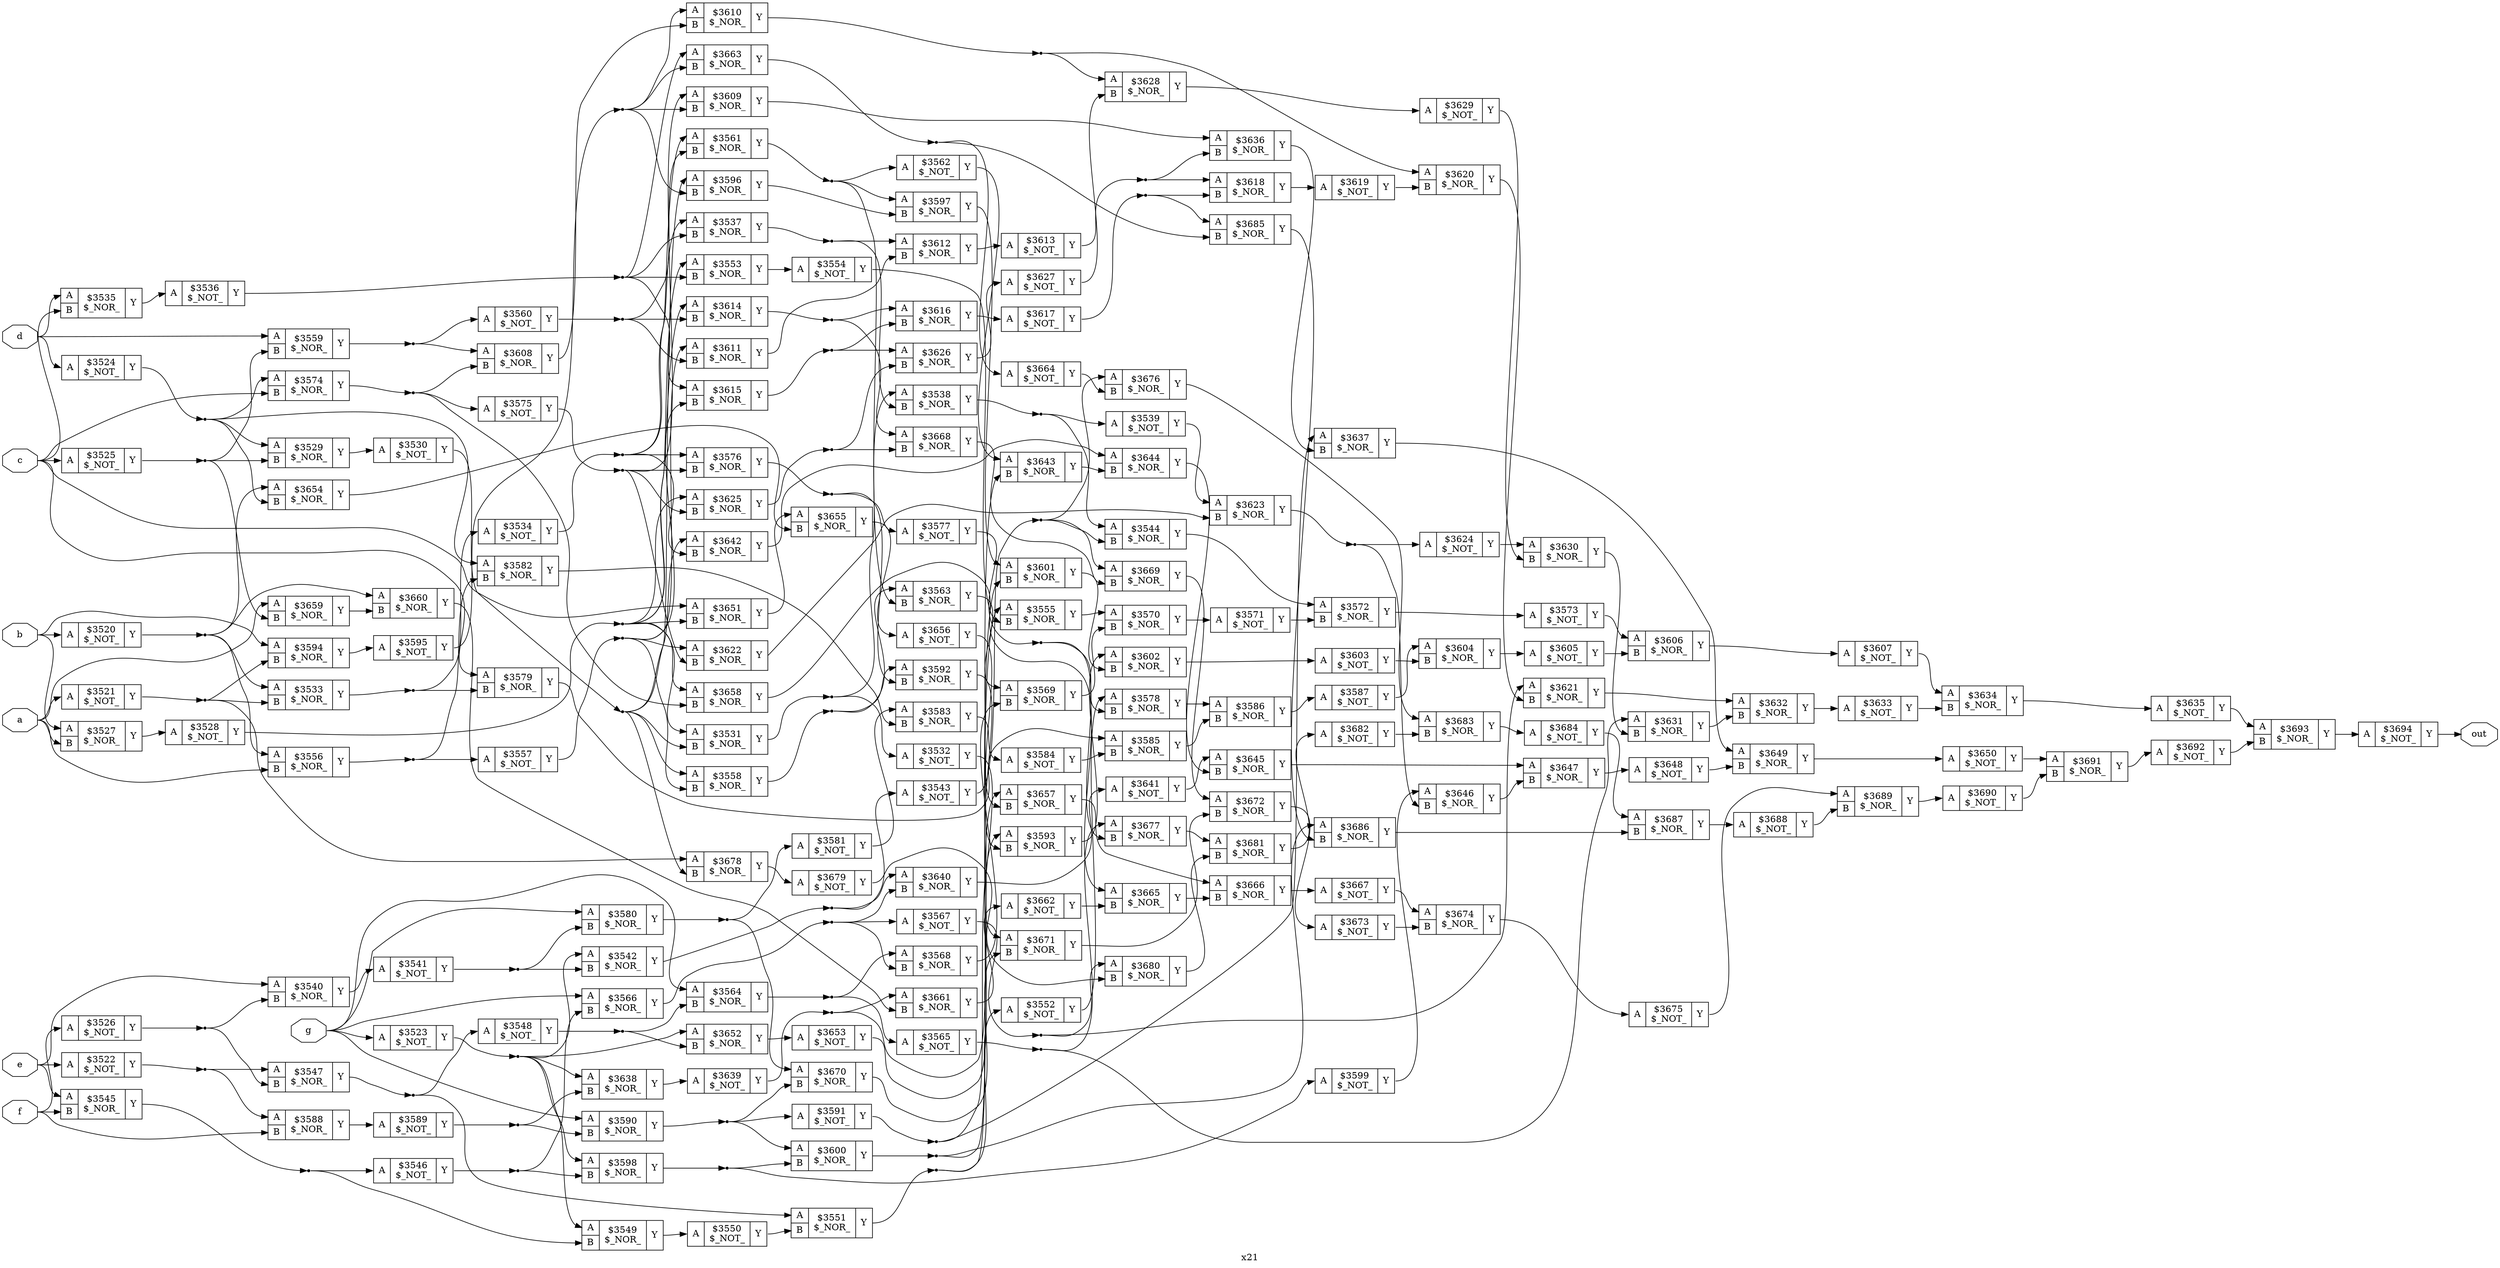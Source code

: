 digraph "x21" {
label="x21";
rankdir="LR";
remincross=true;
n175 [ shape=octagon, label="a", color="black", fontcolor="black" ];
n176 [ shape=octagon, label="b", color="black", fontcolor="black" ];
n177 [ shape=octagon, label="c", color="black", fontcolor="black" ];
n178 [ shape=octagon, label="d", color="black", fontcolor="black" ];
n179 [ shape=octagon, label="e", color="black", fontcolor="black" ];
n180 [ shape=octagon, label="f", color="black", fontcolor="black" ];
n181 [ shape=octagon, label="g", color="black", fontcolor="black" ];
n182 [ shape=octagon, label="out", color="black", fontcolor="black" ];
c185 [ shape=record, label="{{<p183> A}|$3520\n$_NOT_|{<p184> Y}}" ];
c186 [ shape=record, label="{{<p183> A}|$3521\n$_NOT_|{<p184> Y}}" ];
c187 [ shape=record, label="{{<p183> A}|$3522\n$_NOT_|{<p184> Y}}" ];
c188 [ shape=record, label="{{<p183> A}|$3523\n$_NOT_|{<p184> Y}}" ];
c189 [ shape=record, label="{{<p183> A}|$3524\n$_NOT_|{<p184> Y}}" ];
c190 [ shape=record, label="{{<p183> A}|$3525\n$_NOT_|{<p184> Y}}" ];
c191 [ shape=record, label="{{<p183> A}|$3526\n$_NOT_|{<p184> Y}}" ];
c193 [ shape=record, label="{{<p183> A|<p192> B}|$3527\n$_NOR_|{<p184> Y}}" ];
c194 [ shape=record, label="{{<p183> A}|$3528\n$_NOT_|{<p184> Y}}" ];
c195 [ shape=record, label="{{<p183> A|<p192> B}|$3529\n$_NOR_|{<p184> Y}}" ];
c196 [ shape=record, label="{{<p183> A}|$3530\n$_NOT_|{<p184> Y}}" ];
c197 [ shape=record, label="{{<p183> A|<p192> B}|$3531\n$_NOR_|{<p184> Y}}" ];
c198 [ shape=record, label="{{<p183> A}|$3532\n$_NOT_|{<p184> Y}}" ];
c199 [ shape=record, label="{{<p183> A|<p192> B}|$3533\n$_NOR_|{<p184> Y}}" ];
c200 [ shape=record, label="{{<p183> A}|$3534\n$_NOT_|{<p184> Y}}" ];
c201 [ shape=record, label="{{<p183> A|<p192> B}|$3535\n$_NOR_|{<p184> Y}}" ];
c202 [ shape=record, label="{{<p183> A}|$3536\n$_NOT_|{<p184> Y}}" ];
c203 [ shape=record, label="{{<p183> A|<p192> B}|$3537\n$_NOR_|{<p184> Y}}" ];
c204 [ shape=record, label="{{<p183> A|<p192> B}|$3538\n$_NOR_|{<p184> Y}}" ];
c205 [ shape=record, label="{{<p183> A}|$3539\n$_NOT_|{<p184> Y}}" ];
c206 [ shape=record, label="{{<p183> A|<p192> B}|$3540\n$_NOR_|{<p184> Y}}" ];
c207 [ shape=record, label="{{<p183> A}|$3541\n$_NOT_|{<p184> Y}}" ];
c208 [ shape=record, label="{{<p183> A|<p192> B}|$3542\n$_NOR_|{<p184> Y}}" ];
c209 [ shape=record, label="{{<p183> A}|$3543\n$_NOT_|{<p184> Y}}" ];
c210 [ shape=record, label="{{<p183> A|<p192> B}|$3544\n$_NOR_|{<p184> Y}}" ];
c211 [ shape=record, label="{{<p183> A|<p192> B}|$3545\n$_NOR_|{<p184> Y}}" ];
c212 [ shape=record, label="{{<p183> A}|$3546\n$_NOT_|{<p184> Y}}" ];
c213 [ shape=record, label="{{<p183> A|<p192> B}|$3547\n$_NOR_|{<p184> Y}}" ];
c214 [ shape=record, label="{{<p183> A}|$3548\n$_NOT_|{<p184> Y}}" ];
c215 [ shape=record, label="{{<p183> A|<p192> B}|$3549\n$_NOR_|{<p184> Y}}" ];
c216 [ shape=record, label="{{<p183> A}|$3550\n$_NOT_|{<p184> Y}}" ];
c217 [ shape=record, label="{{<p183> A|<p192> B}|$3551\n$_NOR_|{<p184> Y}}" ];
c218 [ shape=record, label="{{<p183> A}|$3552\n$_NOT_|{<p184> Y}}" ];
c219 [ shape=record, label="{{<p183> A|<p192> B}|$3553\n$_NOR_|{<p184> Y}}" ];
c220 [ shape=record, label="{{<p183> A}|$3554\n$_NOT_|{<p184> Y}}" ];
c221 [ shape=record, label="{{<p183> A|<p192> B}|$3555\n$_NOR_|{<p184> Y}}" ];
c222 [ shape=record, label="{{<p183> A|<p192> B}|$3556\n$_NOR_|{<p184> Y}}" ];
c223 [ shape=record, label="{{<p183> A}|$3557\n$_NOT_|{<p184> Y}}" ];
c224 [ shape=record, label="{{<p183> A|<p192> B}|$3558\n$_NOR_|{<p184> Y}}" ];
c225 [ shape=record, label="{{<p183> A|<p192> B}|$3559\n$_NOR_|{<p184> Y}}" ];
c226 [ shape=record, label="{{<p183> A}|$3560\n$_NOT_|{<p184> Y}}" ];
c227 [ shape=record, label="{{<p183> A|<p192> B}|$3561\n$_NOR_|{<p184> Y}}" ];
c228 [ shape=record, label="{{<p183> A}|$3562\n$_NOT_|{<p184> Y}}" ];
c229 [ shape=record, label="{{<p183> A|<p192> B}|$3563\n$_NOR_|{<p184> Y}}" ];
c230 [ shape=record, label="{{<p183> A|<p192> B}|$3564\n$_NOR_|{<p184> Y}}" ];
c231 [ shape=record, label="{{<p183> A}|$3565\n$_NOT_|{<p184> Y}}" ];
c232 [ shape=record, label="{{<p183> A|<p192> B}|$3566\n$_NOR_|{<p184> Y}}" ];
c233 [ shape=record, label="{{<p183> A}|$3567\n$_NOT_|{<p184> Y}}" ];
c234 [ shape=record, label="{{<p183> A|<p192> B}|$3568\n$_NOR_|{<p184> Y}}" ];
c235 [ shape=record, label="{{<p183> A|<p192> B}|$3569\n$_NOR_|{<p184> Y}}" ];
c236 [ shape=record, label="{{<p183> A|<p192> B}|$3570\n$_NOR_|{<p184> Y}}" ];
c237 [ shape=record, label="{{<p183> A}|$3571\n$_NOT_|{<p184> Y}}" ];
c238 [ shape=record, label="{{<p183> A|<p192> B}|$3572\n$_NOR_|{<p184> Y}}" ];
c239 [ shape=record, label="{{<p183> A}|$3573\n$_NOT_|{<p184> Y}}" ];
c240 [ shape=record, label="{{<p183> A|<p192> B}|$3574\n$_NOR_|{<p184> Y}}" ];
c241 [ shape=record, label="{{<p183> A}|$3575\n$_NOT_|{<p184> Y}}" ];
c242 [ shape=record, label="{{<p183> A|<p192> B}|$3576\n$_NOR_|{<p184> Y}}" ];
c243 [ shape=record, label="{{<p183> A}|$3577\n$_NOT_|{<p184> Y}}" ];
c244 [ shape=record, label="{{<p183> A|<p192> B}|$3578\n$_NOR_|{<p184> Y}}" ];
c245 [ shape=record, label="{{<p183> A|<p192> B}|$3579\n$_NOR_|{<p184> Y}}" ];
c246 [ shape=record, label="{{<p183> A|<p192> B}|$3580\n$_NOR_|{<p184> Y}}" ];
c247 [ shape=record, label="{{<p183> A}|$3581\n$_NOT_|{<p184> Y}}" ];
c248 [ shape=record, label="{{<p183> A|<p192> B}|$3582\n$_NOR_|{<p184> Y}}" ];
c249 [ shape=record, label="{{<p183> A|<p192> B}|$3583\n$_NOR_|{<p184> Y}}" ];
c250 [ shape=record, label="{{<p183> A}|$3584\n$_NOT_|{<p184> Y}}" ];
c251 [ shape=record, label="{{<p183> A|<p192> B}|$3585\n$_NOR_|{<p184> Y}}" ];
c252 [ shape=record, label="{{<p183> A|<p192> B}|$3586\n$_NOR_|{<p184> Y}}" ];
c253 [ shape=record, label="{{<p183> A}|$3587\n$_NOT_|{<p184> Y}}" ];
c254 [ shape=record, label="{{<p183> A|<p192> B}|$3588\n$_NOR_|{<p184> Y}}" ];
c255 [ shape=record, label="{{<p183> A}|$3589\n$_NOT_|{<p184> Y}}" ];
c256 [ shape=record, label="{{<p183> A|<p192> B}|$3590\n$_NOR_|{<p184> Y}}" ];
c257 [ shape=record, label="{{<p183> A}|$3591\n$_NOT_|{<p184> Y}}" ];
c258 [ shape=record, label="{{<p183> A|<p192> B}|$3592\n$_NOR_|{<p184> Y}}" ];
c259 [ shape=record, label="{{<p183> A|<p192> B}|$3593\n$_NOR_|{<p184> Y}}" ];
c260 [ shape=record, label="{{<p183> A|<p192> B}|$3594\n$_NOR_|{<p184> Y}}" ];
c261 [ shape=record, label="{{<p183> A}|$3595\n$_NOT_|{<p184> Y}}" ];
c262 [ shape=record, label="{{<p183> A|<p192> B}|$3596\n$_NOR_|{<p184> Y}}" ];
c263 [ shape=record, label="{{<p183> A|<p192> B}|$3597\n$_NOR_|{<p184> Y}}" ];
c264 [ shape=record, label="{{<p183> A|<p192> B}|$3598\n$_NOR_|{<p184> Y}}" ];
c265 [ shape=record, label="{{<p183> A}|$3599\n$_NOT_|{<p184> Y}}" ];
c266 [ shape=record, label="{{<p183> A|<p192> B}|$3600\n$_NOR_|{<p184> Y}}" ];
c267 [ shape=record, label="{{<p183> A|<p192> B}|$3601\n$_NOR_|{<p184> Y}}" ];
c268 [ shape=record, label="{{<p183> A|<p192> B}|$3602\n$_NOR_|{<p184> Y}}" ];
c269 [ shape=record, label="{{<p183> A}|$3603\n$_NOT_|{<p184> Y}}" ];
c270 [ shape=record, label="{{<p183> A|<p192> B}|$3604\n$_NOR_|{<p184> Y}}" ];
c271 [ shape=record, label="{{<p183> A}|$3605\n$_NOT_|{<p184> Y}}" ];
c272 [ shape=record, label="{{<p183> A|<p192> B}|$3606\n$_NOR_|{<p184> Y}}" ];
c273 [ shape=record, label="{{<p183> A}|$3607\n$_NOT_|{<p184> Y}}" ];
c274 [ shape=record, label="{{<p183> A|<p192> B}|$3608\n$_NOR_|{<p184> Y}}" ];
c275 [ shape=record, label="{{<p183> A|<p192> B}|$3609\n$_NOR_|{<p184> Y}}" ];
c276 [ shape=record, label="{{<p183> A|<p192> B}|$3610\n$_NOR_|{<p184> Y}}" ];
c277 [ shape=record, label="{{<p183> A|<p192> B}|$3611\n$_NOR_|{<p184> Y}}" ];
c278 [ shape=record, label="{{<p183> A|<p192> B}|$3612\n$_NOR_|{<p184> Y}}" ];
c279 [ shape=record, label="{{<p183> A}|$3613\n$_NOT_|{<p184> Y}}" ];
c280 [ shape=record, label="{{<p183> A|<p192> B}|$3614\n$_NOR_|{<p184> Y}}" ];
c281 [ shape=record, label="{{<p183> A|<p192> B}|$3615\n$_NOR_|{<p184> Y}}" ];
c282 [ shape=record, label="{{<p183> A|<p192> B}|$3616\n$_NOR_|{<p184> Y}}" ];
c283 [ shape=record, label="{{<p183> A}|$3617\n$_NOT_|{<p184> Y}}" ];
c284 [ shape=record, label="{{<p183> A|<p192> B}|$3618\n$_NOR_|{<p184> Y}}" ];
c285 [ shape=record, label="{{<p183> A}|$3619\n$_NOT_|{<p184> Y}}" ];
c286 [ shape=record, label="{{<p183> A|<p192> B}|$3620\n$_NOR_|{<p184> Y}}" ];
c287 [ shape=record, label="{{<p183> A|<p192> B}|$3621\n$_NOR_|{<p184> Y}}" ];
c288 [ shape=record, label="{{<p183> A|<p192> B}|$3622\n$_NOR_|{<p184> Y}}" ];
c289 [ shape=record, label="{{<p183> A|<p192> B}|$3623\n$_NOR_|{<p184> Y}}" ];
c290 [ shape=record, label="{{<p183> A}|$3624\n$_NOT_|{<p184> Y}}" ];
c291 [ shape=record, label="{{<p183> A|<p192> B}|$3625\n$_NOR_|{<p184> Y}}" ];
c292 [ shape=record, label="{{<p183> A|<p192> B}|$3626\n$_NOR_|{<p184> Y}}" ];
c293 [ shape=record, label="{{<p183> A}|$3627\n$_NOT_|{<p184> Y}}" ];
c294 [ shape=record, label="{{<p183> A|<p192> B}|$3628\n$_NOR_|{<p184> Y}}" ];
c295 [ shape=record, label="{{<p183> A}|$3629\n$_NOT_|{<p184> Y}}" ];
c296 [ shape=record, label="{{<p183> A|<p192> B}|$3630\n$_NOR_|{<p184> Y}}" ];
c297 [ shape=record, label="{{<p183> A|<p192> B}|$3631\n$_NOR_|{<p184> Y}}" ];
c298 [ shape=record, label="{{<p183> A|<p192> B}|$3632\n$_NOR_|{<p184> Y}}" ];
c299 [ shape=record, label="{{<p183> A}|$3633\n$_NOT_|{<p184> Y}}" ];
c300 [ shape=record, label="{{<p183> A|<p192> B}|$3634\n$_NOR_|{<p184> Y}}" ];
c301 [ shape=record, label="{{<p183> A}|$3635\n$_NOT_|{<p184> Y}}" ];
c302 [ shape=record, label="{{<p183> A|<p192> B}|$3636\n$_NOR_|{<p184> Y}}" ];
c303 [ shape=record, label="{{<p183> A|<p192> B}|$3637\n$_NOR_|{<p184> Y}}" ];
c304 [ shape=record, label="{{<p183> A|<p192> B}|$3638\n$_NOR_|{<p184> Y}}" ];
c305 [ shape=record, label="{{<p183> A}|$3639\n$_NOT_|{<p184> Y}}" ];
c306 [ shape=record, label="{{<p183> A|<p192> B}|$3640\n$_NOR_|{<p184> Y}}" ];
c307 [ shape=record, label="{{<p183> A}|$3641\n$_NOT_|{<p184> Y}}" ];
c308 [ shape=record, label="{{<p183> A|<p192> B}|$3642\n$_NOR_|{<p184> Y}}" ];
c309 [ shape=record, label="{{<p183> A|<p192> B}|$3643\n$_NOR_|{<p184> Y}}" ];
c310 [ shape=record, label="{{<p183> A|<p192> B}|$3644\n$_NOR_|{<p184> Y}}" ];
c311 [ shape=record, label="{{<p183> A|<p192> B}|$3645\n$_NOR_|{<p184> Y}}" ];
c312 [ shape=record, label="{{<p183> A|<p192> B}|$3646\n$_NOR_|{<p184> Y}}" ];
c313 [ shape=record, label="{{<p183> A|<p192> B}|$3647\n$_NOR_|{<p184> Y}}" ];
c314 [ shape=record, label="{{<p183> A}|$3648\n$_NOT_|{<p184> Y}}" ];
c315 [ shape=record, label="{{<p183> A|<p192> B}|$3649\n$_NOR_|{<p184> Y}}" ];
c316 [ shape=record, label="{{<p183> A}|$3650\n$_NOT_|{<p184> Y}}" ];
c317 [ shape=record, label="{{<p183> A|<p192> B}|$3651\n$_NOR_|{<p184> Y}}" ];
c318 [ shape=record, label="{{<p183> A|<p192> B}|$3652\n$_NOR_|{<p184> Y}}" ];
c319 [ shape=record, label="{{<p183> A}|$3653\n$_NOT_|{<p184> Y}}" ];
c320 [ shape=record, label="{{<p183> A|<p192> B}|$3654\n$_NOR_|{<p184> Y}}" ];
c321 [ shape=record, label="{{<p183> A|<p192> B}|$3655\n$_NOR_|{<p184> Y}}" ];
c322 [ shape=record, label="{{<p183> A}|$3656\n$_NOT_|{<p184> Y}}" ];
c323 [ shape=record, label="{{<p183> A|<p192> B}|$3657\n$_NOR_|{<p184> Y}}" ];
c324 [ shape=record, label="{{<p183> A|<p192> B}|$3658\n$_NOR_|{<p184> Y}}" ];
c325 [ shape=record, label="{{<p183> A|<p192> B}|$3659\n$_NOR_|{<p184> Y}}" ];
c326 [ shape=record, label="{{<p183> A|<p192> B}|$3660\n$_NOR_|{<p184> Y}}" ];
c327 [ shape=record, label="{{<p183> A|<p192> B}|$3661\n$_NOR_|{<p184> Y}}" ];
c328 [ shape=record, label="{{<p183> A}|$3662\n$_NOT_|{<p184> Y}}" ];
c329 [ shape=record, label="{{<p183> A|<p192> B}|$3663\n$_NOR_|{<p184> Y}}" ];
c330 [ shape=record, label="{{<p183> A}|$3664\n$_NOT_|{<p184> Y}}" ];
c331 [ shape=record, label="{{<p183> A|<p192> B}|$3665\n$_NOR_|{<p184> Y}}" ];
c332 [ shape=record, label="{{<p183> A|<p192> B}|$3666\n$_NOR_|{<p184> Y}}" ];
c333 [ shape=record, label="{{<p183> A}|$3667\n$_NOT_|{<p184> Y}}" ];
c334 [ shape=record, label="{{<p183> A|<p192> B}|$3668\n$_NOR_|{<p184> Y}}" ];
c335 [ shape=record, label="{{<p183> A|<p192> B}|$3669\n$_NOR_|{<p184> Y}}" ];
c336 [ shape=record, label="{{<p183> A|<p192> B}|$3670\n$_NOR_|{<p184> Y}}" ];
c337 [ shape=record, label="{{<p183> A|<p192> B}|$3671\n$_NOR_|{<p184> Y}}" ];
c338 [ shape=record, label="{{<p183> A|<p192> B}|$3672\n$_NOR_|{<p184> Y}}" ];
c339 [ shape=record, label="{{<p183> A}|$3673\n$_NOT_|{<p184> Y}}" ];
c340 [ shape=record, label="{{<p183> A|<p192> B}|$3674\n$_NOR_|{<p184> Y}}" ];
c341 [ shape=record, label="{{<p183> A}|$3675\n$_NOT_|{<p184> Y}}" ];
c342 [ shape=record, label="{{<p183> A|<p192> B}|$3676\n$_NOR_|{<p184> Y}}" ];
c343 [ shape=record, label="{{<p183> A|<p192> B}|$3677\n$_NOR_|{<p184> Y}}" ];
c344 [ shape=record, label="{{<p183> A|<p192> B}|$3678\n$_NOR_|{<p184> Y}}" ];
c345 [ shape=record, label="{{<p183> A}|$3679\n$_NOT_|{<p184> Y}}" ];
c346 [ shape=record, label="{{<p183> A|<p192> B}|$3680\n$_NOR_|{<p184> Y}}" ];
c347 [ shape=record, label="{{<p183> A|<p192> B}|$3681\n$_NOR_|{<p184> Y}}" ];
c348 [ shape=record, label="{{<p183> A}|$3682\n$_NOT_|{<p184> Y}}" ];
c349 [ shape=record, label="{{<p183> A|<p192> B}|$3683\n$_NOR_|{<p184> Y}}" ];
c350 [ shape=record, label="{{<p183> A}|$3684\n$_NOT_|{<p184> Y}}" ];
c351 [ shape=record, label="{{<p183> A|<p192> B}|$3685\n$_NOR_|{<p184> Y}}" ];
c352 [ shape=record, label="{{<p183> A|<p192> B}|$3686\n$_NOR_|{<p184> Y}}" ];
c353 [ shape=record, label="{{<p183> A|<p192> B}|$3687\n$_NOR_|{<p184> Y}}" ];
c354 [ shape=record, label="{{<p183> A}|$3688\n$_NOT_|{<p184> Y}}" ];
c355 [ shape=record, label="{{<p183> A|<p192> B}|$3689\n$_NOR_|{<p184> Y}}" ];
c356 [ shape=record, label="{{<p183> A}|$3690\n$_NOT_|{<p184> Y}}" ];
c357 [ shape=record, label="{{<p183> A|<p192> B}|$3691\n$_NOR_|{<p184> Y}}" ];
c358 [ shape=record, label="{{<p183> A}|$3692\n$_NOT_|{<p184> Y}}" ];
c359 [ shape=record, label="{{<p183> A|<p192> B}|$3693\n$_NOR_|{<p184> Y}}" ];
c360 [ shape=record, label="{{<p183> A}|$3694\n$_NOT_|{<p184> Y}}" ];
c277:p184:e -> c278:p192:w [color="black", label=""];
c286:p184:e -> c287:p192:w [color="black", label=""];
n100 [ shape=point ];
c203:p184:e -> n100:w [color="black", label=""];
n100:e -> c204:p192:w [color="black", label=""];
n100:e -> c278:p183:w [color="black", label=""];
n101 [ shape=point ];
c204:p184:e -> n101:w [color="black", label=""];
n101:e -> c205:p183:w [color="black", label=""];
n101:e -> c210:p183:w [color="black", label=""];
c205:p184:e -> c289:p183:w [color="black", label=""];
c206:p184:e -> c207:p183:w [color="black", label=""];
n104 [ shape=point ];
c207:p184:e -> n104:w [color="black", label=""];
n104:e -> c208:p192:w [color="black", label=""];
n104:e -> c246:p192:w [color="black", label=""];
n105 [ shape=point ];
c208:p184:e -> n105:w [color="black", label=""];
n105:e -> c209:p183:w [color="black", label=""];
n105:e -> c306:p183:w [color="black", label=""];
n106 [ shape=point ];
c209:p184:e -> n106:w [color="black", label=""];
n106:e -> c210:p192:w [color="black", label=""];
n106:e -> c335:p183:w [color="black", label=""];
n106:e -> c342:p183:w [color="black", label=""];
c210:p184:e -> c238:p183:w [color="black", label=""];
n108 [ shape=point ];
c211:p184:e -> n108:w [color="black", label=""];
n108:e -> c212:p183:w [color="black", label=""];
n108:e -> c215:p192:w [color="black", label=""];
n109 [ shape=point ];
c212:p184:e -> n109:w [color="black", label=""];
n109:e -> c232:p192:w [color="black", label=""];
n109:e -> c264:p192:w [color="black", label=""];
n11 [ shape=point ];
c186:p184:e -> n11:w [color="black", label=""];
n11:e -> c199:p192:w [color="black", label=""];
n11:e -> c260:p192:w [color="black", label=""];
n11:e -> c344:p183:w [color="black", label=""];
n110 [ shape=point ];
c213:p184:e -> n110:w [color="black", label=""];
n110:e -> c214:p183:w [color="black", label=""];
n110:e -> c217:p183:w [color="black", label=""];
n111 [ shape=point ];
c214:p184:e -> n111:w [color="black", label=""];
n111:e -> c230:p192:w [color="black", label=""];
n111:e -> c318:p192:w [color="black", label=""];
c215:p184:e -> c216:p183:w [color="black", label=""];
c216:p184:e -> c217:p192:w [color="black", label=""];
n114 [ shape=point ];
c217:p184:e -> n114:w [color="black", label=""];
n114:e -> c218:p183:w [color="black", label=""];
n114:e -> c221:p183:w [color="black", label=""];
c218:p184:e -> c244:p183:w [color="black", label=""];
c219:p184:e -> c220:p183:w [color="black", label=""];
c220:p184:e -> c221:p192:w [color="black", label=""];
c221:p184:e -> c236:p183:w [color="black", label=""];
n119 [ shape=point ];
c222:p184:e -> n119:w [color="black", label=""];
n119:e -> c223:p183:w [color="black", label=""];
n119:e -> c248:p192:w [color="black", label=""];
c287:p184:e -> c298:p183:w [color="black", label=""];
n120 [ shape=point ];
c223:p184:e -> n120:w [color="black", label=""];
n120:e -> c224:p192:w [color="black", label=""];
n120:e -> c277:p183:w [color="black", label=""];
n120:e -> c281:p192:w [color="black", label=""];
n120:e -> c288:p183:w [color="black", label=""];
n121 [ shape=point ];
c224:p184:e -> n121:w [color="black", label=""];
n121:e -> c229:p183:w [color="black", label=""];
n121:e -> c258:p183:w [color="black", label=""];
n122 [ shape=point ];
c225:p184:e -> n122:w [color="black", label=""];
n122:e -> c226:p183:w [color="black", label=""];
n122:e -> c274:p183:w [color="black", label=""];
n123 [ shape=point ];
c226:p184:e -> n123:w [color="black", label=""];
n123:e -> c227:p192:w [color="black", label=""];
n123:e -> c277:p192:w [color="black", label=""];
n123:e -> c280:p192:w [color="black", label=""];
n124 [ shape=point ];
c227:p184:e -> n124:w [color="black", label=""];
n124:e -> c228:p183:w [color="black", label=""];
n124:e -> c229:p192:w [color="black", label=""];
n124:e -> c263:p183:w [color="black", label=""];
c228:p184:e -> c309:p183:w [color="black", label=""];
c229:p184:e -> c235:p183:w [color="black", label=""];
n127 [ shape=point ];
c230:p184:e -> n127:w [color="black", label=""];
n127:e -> c231:p183:w [color="black", label=""];
n127:e -> c234:p183:w [color="black", label=""];
n128 [ shape=point ];
c231:p184:e -> n128:w [color="black", label=""];
n128:e -> c297:p183:w [color="black", label=""];
n128:e -> c343:p183:w [color="black", label=""];
n129 [ shape=point ];
c232:p184:e -> n129:w [color="black", label=""];
n129:e -> c233:p183:w [color="black", label=""];
n129:e -> c234:p192:w [color="black", label=""];
n129:e -> c306:p192:w [color="black", label=""];
c288:p184:e -> c289:p192:w [color="black", label=""];
n130 [ shape=point ];
c233:p184:e -> n130:w [color="black", label=""];
n130:e -> c287:p183:w [color="black", label=""];
n130:e -> c346:p183:w [color="black", label=""];
c234:p184:e -> c235:p192:w [color="black", label=""];
c235:p184:e -> c236:p192:w [color="black", label=""];
c236:p184:e -> c237:p183:w [color="black", label=""];
c237:p184:e -> c238:p192:w [color="black", label=""];
c238:p184:e -> c239:p183:w [color="black", label=""];
c239:p184:e -> c272:p183:w [color="black", label=""];
n137 [ shape=point ];
c240:p184:e -> n137:w [color="black", label=""];
n137:e -> c241:p183:w [color="black", label=""];
n137:e -> c274:p192:w [color="black", label=""];
n137:e -> c324:p192:w [color="black", label=""];
n138 [ shape=point ];
c241:p184:e -> n138:w [color="black", label=""];
n138:e -> c242:p192:w [color="black", label=""];
n138:e -> c275:p183:w [color="black", label=""];
n138:e -> c288:p192:w [color="black", label=""];
n138:e -> c291:p192:w [color="black", label=""];
n139 [ shape=point ];
c242:p184:e -> n139:w [color="black", label=""];
n139:e -> c243:p183:w [color="black", label=""];
n139:e -> c258:p192:w [color="black", label=""];
n14 [ shape=point ];
c289:p184:e -> n14:w [color="black", label=""];
n14:e -> c290:p183:w [color="black", label=""];
n14:e -> c312:p192:w [color="black", label=""];
n140 [ shape=point ];
c243:p184:e -> n140:w [color="black", label=""];
n140:e -> c244:p192:w [color="black", label=""];
n140:e -> c343:p192:w [color="black", label=""];
c244:p184:e -> c252:p183:w [color="black", label=""];
c245:p184:e -> c251:p183:w [color="black", label=""];
n143 [ shape=point ];
c246:p184:e -> n143:w [color="black", label=""];
n143:e -> c247:p183:w [color="black", label=""];
n143:e -> c336:p183:w [color="black", label=""];
c247:p184:e -> c249:p183:w [color="black", label=""];
c248:p184:e -> c249:p192:w [color="black", label=""];
c249:p184:e -> c250:p183:w [color="black", label=""];
c250:p184:e -> c251:p192:w [color="black", label=""];
c251:p184:e -> c252:p192:w [color="black", label=""];
c252:p184:e -> c253:p183:w [color="black", label=""];
c290:p184:e -> c296:p183:w [color="black", label=""];
c253:p184:e -> c270:p183:w [color="black", label=""];
c254:p184:e -> c255:p183:w [color="black", label=""];
n152 [ shape=point ];
c255:p184:e -> n152:w [color="black", label=""];
n152:e -> c256:p192:w [color="black", label=""];
n152:e -> c304:p192:w [color="black", label=""];
n153 [ shape=point ];
c256:p184:e -> n153:w [color="black", label=""];
n153:e -> c257:p183:w [color="black", label=""];
n153:e -> c266:p183:w [color="black", label=""];
n153:e -> c336:p192:w [color="black", label=""];
n154 [ shape=point ];
c257:p184:e -> n154:w [color="black", label=""];
n154:e -> c259:p183:w [color="black", label=""];
n154:e -> c303:p183:w [color="black", label=""];
c258:p184:e -> c259:p192:w [color="black", label=""];
c259:p184:e -> c268:p183:w [color="black", label=""];
c260:p184:e -> c261:p183:w [color="black", label=""];
n158 [ shape=point ];
c261:p184:e -> n158:w [color="black", label=""];
n158:e -> c262:p192:w [color="black", label=""];
n158:e -> c275:p192:w [color="black", label=""];
n158:e -> c276:p183:w [color="black", label=""];
n158:e -> c329:p192:w [color="black", label=""];
c262:p184:e -> c263:p192:w [color="black", label=""];
n16 [ shape=point ];
c291:p184:e -> n16:w [color="black", label=""];
n16:e -> c292:p192:w [color="black", label=""];
n16:e -> c334:p192:w [color="black", label=""];
c263:p184:e -> c267:p183:w [color="black", label=""];
n161 [ shape=point ];
c264:p184:e -> n161:w [color="black", label=""];
n161:e -> c265:p183:w [color="black", label=""];
n161:e -> c266:p192:w [color="black", label=""];
c265:p184:e -> c312:p183:w [color="black", label=""];
n163 [ shape=point ];
c266:p184:e -> n163:w [color="black", label=""];
n163:e -> c267:p192:w [color="black", label=""];
n163:e -> c352:p183:w [color="black", label=""];
c267:p184:e -> c268:p192:w [color="black", label=""];
c268:p184:e -> c269:p183:w [color="black", label=""];
c269:p184:e -> c270:p192:w [color="black", label=""];
c270:p184:e -> c271:p183:w [color="black", label=""];
c271:p184:e -> c272:p192:w [color="black", label=""];
c272:p184:e -> c273:p183:w [color="black", label=""];
c292:p184:e -> c293:p183:w [color="black", label=""];
c273:p184:e -> c300:p183:w [color="black", label=""];
c274:p184:e -> c276:p192:w [color="black", label=""];
c275:p184:e -> c302:p183:w [color="black", label=""];
n173 [ shape=point ];
c276:p184:e -> n173:w [color="black", label=""];
n173:e -> c286:p183:w [color="black", label=""];
n173:e -> c294:p183:w [color="black", label=""];
n174 [ shape=point ];
c185:p184:e -> n174:w [color="black", label=""];
n174:e -> c199:p183:w [color="black", label=""];
n174:e -> c222:p183:w [color="black", label=""];
n174:e -> c320:p183:w [color="black", label=""];
n174:e -> c326:p183:w [color="black", label=""];
n175:e -> c186:p183:w [color="black", label=""];
n175:e -> c193:p192:w [color="black", label=""];
n175:e -> c222:p192:w [color="black", label=""];
n175:e -> c325:p183:w [color="black", label=""];
n176:e -> c185:p183:w [color="black", label=""];
n176:e -> c193:p183:w [color="black", label=""];
n176:e -> c260:p183:w [color="black", label=""];
n177:e -> c190:p183:w [color="black", label=""];
n177:e -> c201:p192:w [color="black", label=""];
n177:e -> c240:p192:w [color="black", label=""];
n177:e -> c245:p183:w [color="black", label=""];
n177:e -> c317:p183:w [color="black", label=""];
n178:e -> c189:p183:w [color="black", label=""];
n178:e -> c201:p183:w [color="black", label=""];
n178:e -> c225:p183:w [color="black", label=""];
n179:e -> c187:p183:w [color="black", label=""];
n179:e -> c206:p183:w [color="black", label=""];
n179:e -> c211:p183:w [color="black", label=""];
c293:p184:e -> c294:p192:w [color="black", label=""];
n180:e -> c191:p183:w [color="black", label=""];
n180:e -> c211:p192:w [color="black", label=""];
n180:e -> c254:p192:w [color="black", label=""];
n181:e -> c188:p183:w [color="black", label=""];
n181:e -> c230:p183:w [color="black", label=""];
n181:e -> c232:p183:w [color="black", label=""];
n181:e -> c246:p183:w [color="black", label=""];
n181:e -> c256:p183:w [color="black", label=""];
c360:p184:e -> n182:w [color="black", label=""];
c294:p184:e -> c295:p183:w [color="black", label=""];
c278:p184:e -> c279:p183:w [color="black", label=""];
c295:p184:e -> c296:p192:w [color="black", label=""];
c296:p184:e -> c297:p192:w [color="black", label=""];
n22 [ shape=point ];
c187:p184:e -> n22:w [color="black", label=""];
n22:e -> c213:p183:w [color="black", label=""];
n22:e -> c254:p183:w [color="black", label=""];
c297:p184:e -> c298:p192:w [color="black", label=""];
c298:p184:e -> c299:p183:w [color="black", label=""];
c299:p184:e -> c300:p192:w [color="black", label=""];
c300:p184:e -> c301:p183:w [color="black", label=""];
c301:p184:e -> c359:p183:w [color="black", label=""];
c302:p184:e -> c303:p192:w [color="black", label=""];
c303:p184:e -> c315:p183:w [color="black", label=""];
n3 [ shape=point ];
c279:p184:e -> n3:w [color="black", label=""];
n3:e -> c284:p183:w [color="black", label=""];
n3:e -> c302:p192:w [color="black", label=""];
c304:p184:e -> c305:p183:w [color="black", label=""];
n31 [ shape=point ];
c305:p184:e -> n31:w [color="black", label=""];
n31:e -> c309:p192:w [color="black", label=""];
n31:e -> c327:p183:w [color="black", label=""];
c306:p184:e -> c307:p183:w [color="black", label=""];
n33 [ shape=point ];
c188:p184:e -> n33:w [color="black", label=""];
n33:e -> c208:p183:w [color="black", label=""];
n33:e -> c215:p183:w [color="black", label=""];
n33:e -> c264:p183:w [color="black", label=""];
n33:e -> c304:p183:w [color="black", label=""];
n33:e -> c318:p183:w [color="black", label=""];
c307:p184:e -> c311:p183:w [color="black", label=""];
c308:p184:e -> c310:p183:w [color="black", label=""];
c309:p184:e -> c310:p192:w [color="black", label=""];
c310:p184:e -> c311:p192:w [color="black", label=""];
c311:p184:e -> c313:p183:w [color="black", label=""];
c312:p184:e -> c313:p192:w [color="black", label=""];
n4 [ shape=point ];
c280:p184:e -> n4:w [color="black", label=""];
n4:e -> c282:p183:w [color="black", label=""];
n4:e -> c334:p183:w [color="black", label=""];
c313:p184:e -> c314:p183:w [color="black", label=""];
c314:p184:e -> c315:p192:w [color="black", label=""];
c315:p184:e -> c316:p183:w [color="black", label=""];
c316:p184:e -> c357:p183:w [color="black", label=""];
n44 [ shape=point ];
c189:p184:e -> n44:w [color="black", label=""];
n44:e -> c195:p183:w [color="black", label=""];
n44:e -> c240:p183:w [color="black", label=""];
n44:e -> c248:p183:w [color="black", label=""];
n44:e -> c320:p192:w [color="black", label=""];
c317:p184:e -> c321:p183:w [color="black", label=""];
c318:p184:e -> c319:p183:w [color="black", label=""];
c319:p184:e -> c323:p183:w [color="black", label=""];
c320:p184:e -> c321:p192:w [color="black", label=""];
c321:p184:e -> c322:p183:w [color="black", label=""];
n5 [ shape=point ];
c281:p184:e -> n5:w [color="black", label=""];
n5:e -> c282:p192:w [color="black", label=""];
n5:e -> c292:p183:w [color="black", label=""];
c322:p184:e -> c323:p192:w [color="black", label=""];
c323:p184:e -> c332:p183:w [color="black", label=""];
c324:p184:e -> c331:p183:w [color="black", label=""];
c325:p184:e -> c326:p192:w [color="black", label=""];
c326:p184:e -> c327:p192:w [color="black", label=""];
n55 [ shape=point ];
c190:p184:e -> n55:w [color="black", label=""];
n55:e -> c195:p192:w [color="black", label=""];
n55:e -> c225:p192:w [color="black", label=""];
n55:e -> c325:p192:w [color="black", label=""];
c327:p184:e -> c328:p183:w [color="black", label=""];
c328:p184:e -> c331:p192:w [color="black", label=""];
n58 [ shape=point ];
c329:p184:e -> n58:w [color="black", label=""];
n58:e -> c330:p183:w [color="black", label=""];
n58:e -> c351:p192:w [color="black", label=""];
c330:p184:e -> c342:p192:w [color="black", label=""];
c282:p184:e -> c283:p183:w [color="black", label=""];
c331:p184:e -> c332:p192:w [color="black", label=""];
c332:p184:e -> c333:p183:w [color="black", label=""];
c333:p184:e -> c340:p183:w [color="black", label=""];
c334:p184:e -> c335:p192:w [color="black", label=""];
c335:p184:e -> c338:p183:w [color="black", label=""];
c336:p184:e -> c337:p192:w [color="black", label=""];
n66 [ shape=point ];
c191:p184:e -> n66:w [color="black", label=""];
n66:e -> c206:p192:w [color="black", label=""];
n66:e -> c213:p192:w [color="black", label=""];
c337:p184:e -> c338:p192:w [color="black", label=""];
c338:p184:e -> c339:p183:w [color="black", label=""];
c339:p184:e -> c340:p192:w [color="black", label=""];
n7 [ shape=point ];
c283:p184:e -> n7:w [color="black", label=""];
n7:e -> c284:p192:w [color="black", label=""];
n7:e -> c351:p183:w [color="black", label=""];
c340:p184:e -> c341:p183:w [color="black", label=""];
c341:p184:e -> c355:p183:w [color="black", label=""];
c342:p184:e -> c349:p183:w [color="black", label=""];
c343:p184:e -> c347:p183:w [color="black", label=""];
c344:p184:e -> c345:p183:w [color="black", label=""];
c345:p184:e -> c346:p192:w [color="black", label=""];
c346:p184:e -> c347:p192:w [color="black", label=""];
c193:p184:e -> c194:p183:w [color="black", label=""];
c347:p184:e -> c348:p183:w [color="black", label=""];
c348:p184:e -> c349:p192:w [color="black", label=""];
c284:p184:e -> c285:p183:w [color="black", label=""];
c349:p184:e -> c350:p183:w [color="black", label=""];
c350:p184:e -> c353:p183:w [color="black", label=""];
c351:p184:e -> c352:p192:w [color="black", label=""];
c352:p184:e -> c353:p192:w [color="black", label=""];
c353:p184:e -> c354:p183:w [color="black", label=""];
c354:p184:e -> c355:p192:w [color="black", label=""];
c355:p184:e -> c356:p183:w [color="black", label=""];
c356:p184:e -> c357:p192:w [color="black", label=""];
n88 [ shape=point ];
c194:p184:e -> n88:w [color="black", label=""];
n88:e -> c197:p183:w [color="black", label=""];
n88:e -> c219:p183:w [color="black", label=""];
n88:e -> c280:p183:w [color="black", label=""];
n88:e -> c291:p183:w [color="black", label=""];
n88:e -> c317:p192:w [color="black", label=""];
n88:e -> c324:p183:w [color="black", label=""];
c357:p184:e -> c358:p183:w [color="black", label=""];
c285:p184:e -> c286:p192:w [color="black", label=""];
c358:p184:e -> c359:p192:w [color="black", label=""];
c359:p184:e -> c360:p183:w [color="black", label=""];
c195:p184:e -> c196:p183:w [color="black", label=""];
n93 [ shape=point ];
c196:p184:e -> n93:w [color="black", label=""];
n93:e -> c197:p192:w [color="black", label=""];
n93:e -> c224:p183:w [color="black", label=""];
n93:e -> c262:p183:w [color="black", label=""];
n93:e -> c308:p183:w [color="black", label=""];
n93:e -> c344:p192:w [color="black", label=""];
n94 [ shape=point ];
c197:p184:e -> n94:w [color="black", label=""];
n94:e -> c198:p183:w [color="black", label=""];
n94:e -> c204:p183:w [color="black", label=""];
c198:p184:e -> c337:p183:w [color="black", label=""];
n96 [ shape=point ];
c199:p184:e -> n96:w [color="black", label=""];
n96:e -> c200:p183:w [color="black", label=""];
n96:e -> c245:p192:w [color="black", label=""];
n97 [ shape=point ];
c200:p184:e -> n97:w [color="black", label=""];
n97:e -> c203:p183:w [color="black", label=""];
n97:e -> c227:p183:w [color="black", label=""];
n97:e -> c242:p183:w [color="black", label=""];
n97:e -> c308:p192:w [color="black", label=""];
c201:p184:e -> c202:p183:w [color="black", label=""];
n99 [ shape=point ];
c202:p184:e -> n99:w [color="black", label=""];
n99:e -> c203:p192:w [color="black", label=""];
n99:e -> c219:p192:w [color="black", label=""];
n99:e -> c281:p183:w [color="black", label=""];
n99:e -> c329:p183:w [color="black", label=""];
}
